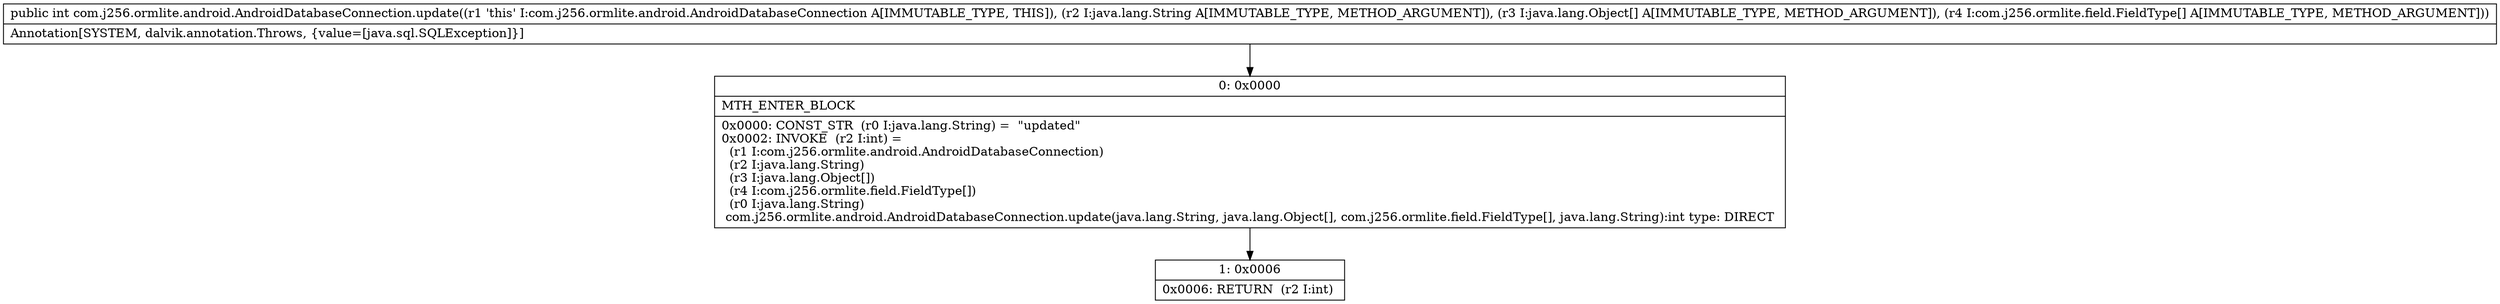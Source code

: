 digraph "CFG forcom.j256.ormlite.android.AndroidDatabaseConnection.update(Ljava\/lang\/String;[Ljava\/lang\/Object;[Lcom\/j256\/ormlite\/field\/FieldType;)I" {
Node_0 [shape=record,label="{0\:\ 0x0000|MTH_ENTER_BLOCK\l|0x0000: CONST_STR  (r0 I:java.lang.String) =  \"updated\" \l0x0002: INVOKE  (r2 I:int) = \l  (r1 I:com.j256.ormlite.android.AndroidDatabaseConnection)\l  (r2 I:java.lang.String)\l  (r3 I:java.lang.Object[])\l  (r4 I:com.j256.ormlite.field.FieldType[])\l  (r0 I:java.lang.String)\l com.j256.ormlite.android.AndroidDatabaseConnection.update(java.lang.String, java.lang.Object[], com.j256.ormlite.field.FieldType[], java.lang.String):int type: DIRECT \l}"];
Node_1 [shape=record,label="{1\:\ 0x0006|0x0006: RETURN  (r2 I:int) \l}"];
MethodNode[shape=record,label="{public int com.j256.ormlite.android.AndroidDatabaseConnection.update((r1 'this' I:com.j256.ormlite.android.AndroidDatabaseConnection A[IMMUTABLE_TYPE, THIS]), (r2 I:java.lang.String A[IMMUTABLE_TYPE, METHOD_ARGUMENT]), (r3 I:java.lang.Object[] A[IMMUTABLE_TYPE, METHOD_ARGUMENT]), (r4 I:com.j256.ormlite.field.FieldType[] A[IMMUTABLE_TYPE, METHOD_ARGUMENT]))  | Annotation[SYSTEM, dalvik.annotation.Throws, \{value=[java.sql.SQLException]\}]\l}"];
MethodNode -> Node_0;
Node_0 -> Node_1;
}

